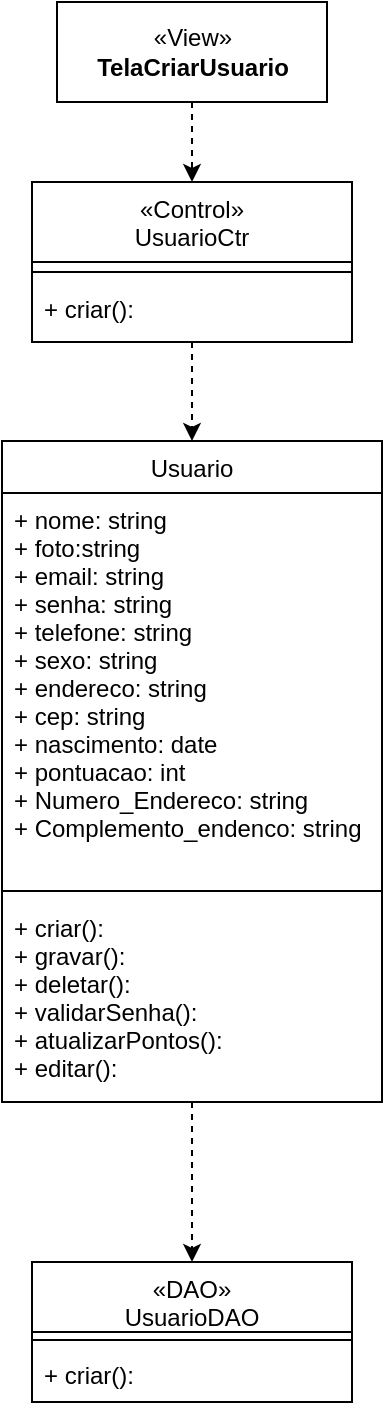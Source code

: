<mxfile version="24.7.7">
  <diagram name="Page-1" id="gPaEYSb7tqzo1BokyKMq">
    <mxGraphModel dx="874" dy="460" grid="1" gridSize="10" guides="1" tooltips="1" connect="1" arrows="1" fold="1" page="1" pageScale="1" pageWidth="827" pageHeight="1169" math="0" shadow="0">
      <root>
        <mxCell id="0" />
        <mxCell id="1" parent="0" />
        <mxCell id="wnT42UB1pDzB1ioGxhvd-34" style="edgeStyle=orthogonalEdgeStyle;rounded=0;orthogonalLoop=1;jettySize=auto;html=1;exitX=0.5;exitY=1;exitDx=0;exitDy=0;entryX=0.5;entryY=0;entryDx=0;entryDy=0;dashed=1;" parent="1" source="wnT42UB1pDzB1ioGxhvd-35" target="wnT42UB1pDzB1ioGxhvd-39" edge="1">
          <mxGeometry relative="1" as="geometry" />
        </mxCell>
        <mxCell id="wnT42UB1pDzB1ioGxhvd-35" value="Usuario" style="swimlane;fontStyle=0;align=center;verticalAlign=top;childLayout=stackLayout;horizontal=1;startSize=26;horizontalStack=0;resizeParent=1;resizeLast=0;collapsible=1;marginBottom=0;rounded=0;shadow=0;strokeWidth=1;" parent="1" vertex="1">
          <mxGeometry x="280" y="269.5" width="190" height="330.5" as="geometry">
            <mxRectangle x="340" y="380" width="170" height="26" as="alternateBounds" />
          </mxGeometry>
        </mxCell>
        <mxCell id="wnT42UB1pDzB1ioGxhvd-36" value="+ nome: string&#xa;+ foto:string&#xa;+ email: string&#xa;+ senha: string&#xa;+ telefone: string&#xa;+ sexo: string&#xa;+ endereco: string&#xa;+ cep: string&#xa;+ nascimento: date&#xa;+ pontuacao: int&#xa;+ Numero_Endereco: string &#xa;+ Complemento_endenco: string" style="text;align=left;verticalAlign=top;spacingLeft=4;spacingRight=4;overflow=hidden;rotatable=0;points=[[0,0.5],[1,0.5]];portConstraint=eastwest;" parent="wnT42UB1pDzB1ioGxhvd-35" vertex="1">
          <mxGeometry y="26" width="190" height="194" as="geometry" />
        </mxCell>
        <mxCell id="wnT42UB1pDzB1ioGxhvd-37" value="" style="line;html=1;strokeWidth=1;align=left;verticalAlign=middle;spacingTop=-1;spacingLeft=3;spacingRight=3;rotatable=0;labelPosition=right;points=[];portConstraint=eastwest;" parent="wnT42UB1pDzB1ioGxhvd-35" vertex="1">
          <mxGeometry y="220" width="190" height="10" as="geometry" />
        </mxCell>
        <mxCell id="wnT42UB1pDzB1ioGxhvd-38" value="+ criar(): &#xa;+ gravar():&#xa;+ deletar(): &#xa;+ validarSenha():&#xa;+ atualizarPontos():&#xa;+ editar():" style="text;align=left;verticalAlign=top;spacingLeft=4;spacingRight=4;overflow=hidden;rotatable=0;points=[[0,0.5],[1,0.5]];portConstraint=eastwest;" parent="wnT42UB1pDzB1ioGxhvd-35" vertex="1">
          <mxGeometry y="230" width="190" height="92" as="geometry" />
        </mxCell>
        <mxCell id="wnT42UB1pDzB1ioGxhvd-39" value="«DAO»&#xa;UsuarioDAO&#xa;" style="swimlane;fontStyle=0;align=center;verticalAlign=top;childLayout=stackLayout;horizontal=1;startSize=35;horizontalStack=0;resizeParent=1;resizeLast=0;collapsible=1;marginBottom=0;rounded=0;shadow=0;strokeWidth=1;" parent="1" vertex="1">
          <mxGeometry x="295" y="680" width="160" height="70" as="geometry">
            <mxRectangle x="340" y="380" width="170" height="26" as="alternateBounds" />
          </mxGeometry>
        </mxCell>
        <mxCell id="wnT42UB1pDzB1ioGxhvd-40" value="" style="line;html=1;strokeWidth=1;align=left;verticalAlign=middle;spacingTop=-1;spacingLeft=3;spacingRight=3;rotatable=0;labelPosition=right;points=[];portConstraint=eastwest;" parent="wnT42UB1pDzB1ioGxhvd-39" vertex="1">
          <mxGeometry y="35" width="160" height="8" as="geometry" />
        </mxCell>
        <mxCell id="wnT42UB1pDzB1ioGxhvd-41" value="+ criar():" style="text;align=left;verticalAlign=top;spacingLeft=4;spacingRight=4;overflow=hidden;rotatable=0;points=[[0,0.5],[1,0.5]];portConstraint=eastwest;" parent="wnT42UB1pDzB1ioGxhvd-39" vertex="1">
          <mxGeometry y="43" width="160" height="27" as="geometry" />
        </mxCell>
        <mxCell id="wnT42UB1pDzB1ioGxhvd-42" style="edgeStyle=orthogonalEdgeStyle;rounded=0;orthogonalLoop=1;jettySize=auto;html=1;entryX=0.5;entryY=0;entryDx=0;entryDy=0;dashed=1;" parent="1" source="wnT42UB1pDzB1ioGxhvd-43" target="wnT42UB1pDzB1ioGxhvd-45" edge="1">
          <mxGeometry relative="1" as="geometry">
            <mxPoint x="430" y="115" as="targetPoint" />
          </mxGeometry>
        </mxCell>
        <mxCell id="wnT42UB1pDzB1ioGxhvd-43" value="«View»&lt;br&gt;&lt;b&gt;TelaCriarUsuario&lt;br&gt;&lt;/b&gt;" style="html=1;whiteSpace=wrap;" parent="1" vertex="1">
          <mxGeometry x="307.5" y="50" width="135" height="50" as="geometry" />
        </mxCell>
        <mxCell id="wnT42UB1pDzB1ioGxhvd-44" style="edgeStyle=orthogonalEdgeStyle;rounded=0;orthogonalLoop=1;jettySize=auto;html=1;exitX=0.5;exitY=1;exitDx=0;exitDy=0;dashed=1;entryX=0.5;entryY=0;entryDx=0;entryDy=0;" parent="1" source="wnT42UB1pDzB1ioGxhvd-45" target="wnT42UB1pDzB1ioGxhvd-35" edge="1">
          <mxGeometry relative="1" as="geometry">
            <mxPoint x="402.5" y="140" as="sourcePoint" />
            <mxPoint x="360" y="290" as="targetPoint" />
          </mxGeometry>
        </mxCell>
        <mxCell id="wnT42UB1pDzB1ioGxhvd-45" value="«Control»&#xa;UsuarioCtr" style="swimlane;fontStyle=0;align=center;verticalAlign=top;childLayout=stackLayout;horizontal=1;startSize=40;horizontalStack=0;resizeParent=1;resizeLast=0;collapsible=1;marginBottom=0;rounded=0;shadow=0;strokeWidth=1;" parent="1" vertex="1">
          <mxGeometry x="295" y="140" width="160" height="80" as="geometry">
            <mxRectangle x="340" y="380" width="170" height="26" as="alternateBounds" />
          </mxGeometry>
        </mxCell>
        <mxCell id="wnT42UB1pDzB1ioGxhvd-46" value="" style="line;html=1;strokeWidth=1;align=left;verticalAlign=middle;spacingTop=-1;spacingLeft=3;spacingRight=3;rotatable=0;labelPosition=right;points=[];portConstraint=eastwest;" parent="wnT42UB1pDzB1ioGxhvd-45" vertex="1">
          <mxGeometry y="40" width="160" height="10" as="geometry" />
        </mxCell>
        <mxCell id="wnT42UB1pDzB1ioGxhvd-47" value="+ criar():&#xa;" style="text;align=left;verticalAlign=top;spacingLeft=4;spacingRight=4;overflow=hidden;rotatable=0;points=[[0,0.5],[1,0.5]];portConstraint=eastwest;" parent="wnT42UB1pDzB1ioGxhvd-45" vertex="1">
          <mxGeometry y="50" width="160" height="30" as="geometry" />
        </mxCell>
      </root>
    </mxGraphModel>
  </diagram>
</mxfile>

